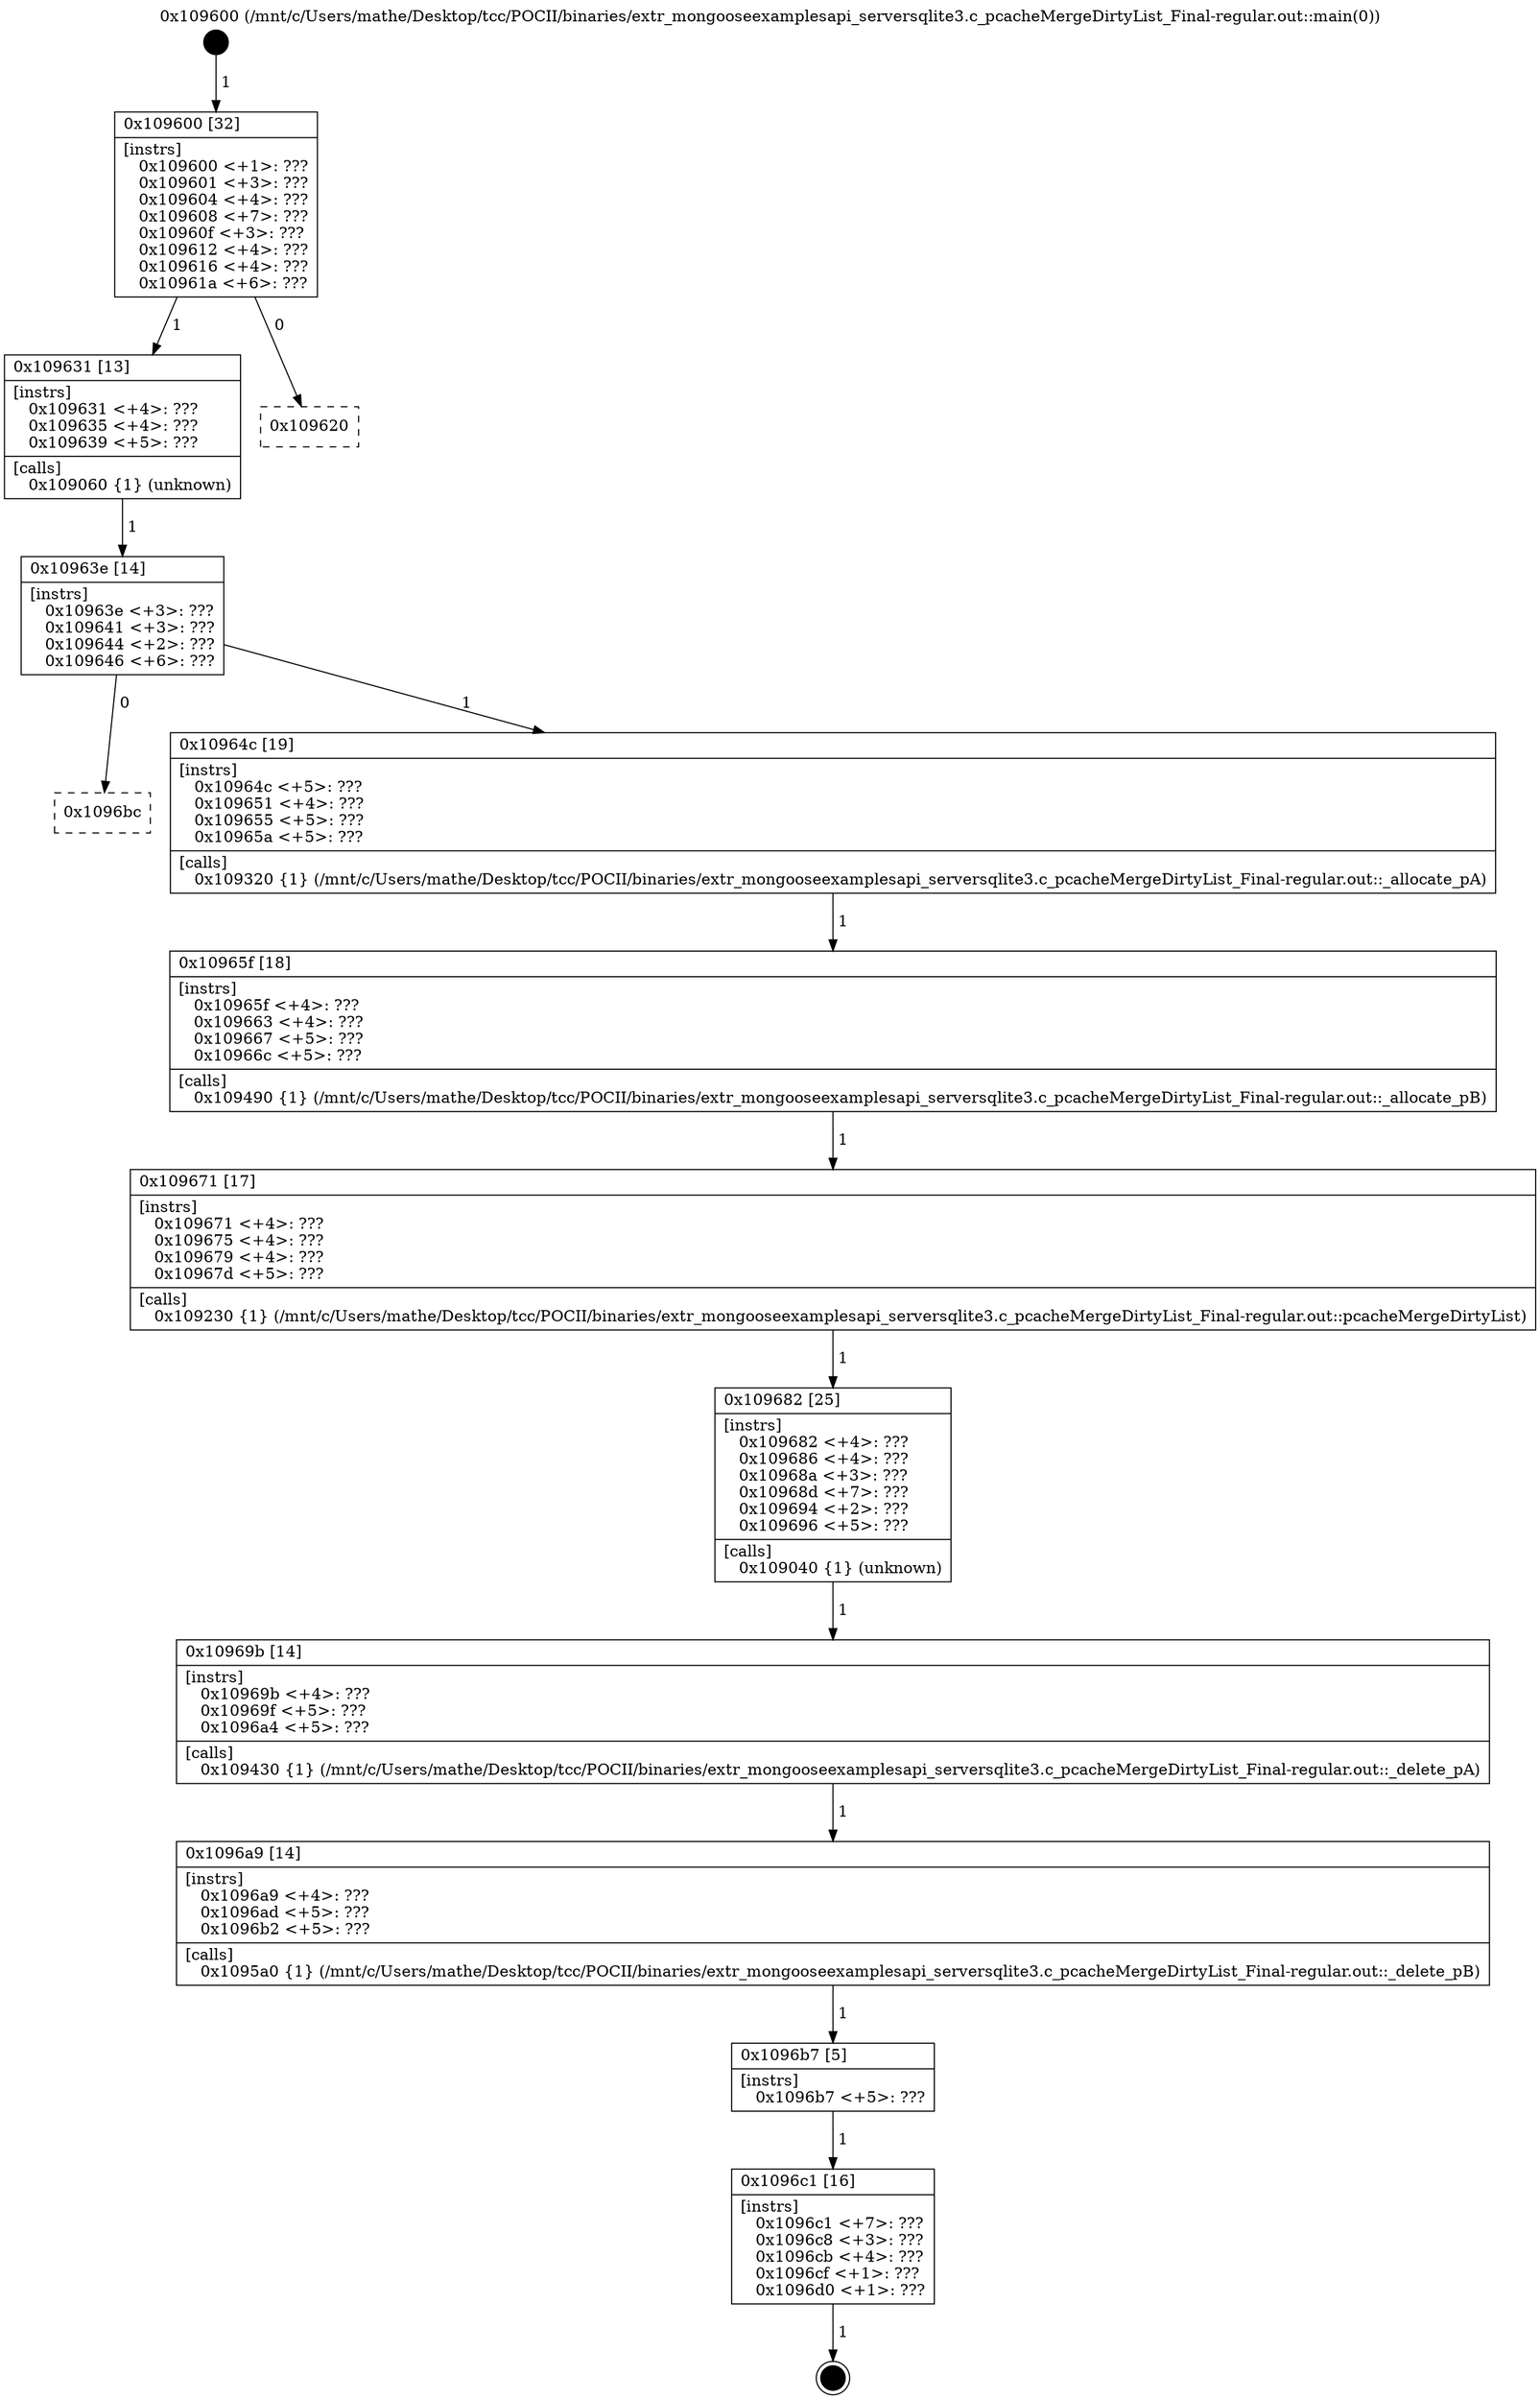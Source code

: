 digraph "0x109600" {
  label = "0x109600 (/mnt/c/Users/mathe/Desktop/tcc/POCII/binaries/extr_mongooseexamplesapi_serversqlite3.c_pcacheMergeDirtyList_Final-regular.out::main(0))"
  labelloc = "t"
  node[shape=record]

  Entry [label="",width=0.3,height=0.3,shape=circle,fillcolor=black,style=filled]
  "0x109600" [label="{
     0x109600 [32]\l
     | [instrs]\l
     &nbsp;&nbsp;0x109600 \<+1\>: ???\l
     &nbsp;&nbsp;0x109601 \<+3\>: ???\l
     &nbsp;&nbsp;0x109604 \<+4\>: ???\l
     &nbsp;&nbsp;0x109608 \<+7\>: ???\l
     &nbsp;&nbsp;0x10960f \<+3\>: ???\l
     &nbsp;&nbsp;0x109612 \<+4\>: ???\l
     &nbsp;&nbsp;0x109616 \<+4\>: ???\l
     &nbsp;&nbsp;0x10961a \<+6\>: ???\l
  }"]
  "0x109631" [label="{
     0x109631 [13]\l
     | [instrs]\l
     &nbsp;&nbsp;0x109631 \<+4\>: ???\l
     &nbsp;&nbsp;0x109635 \<+4\>: ???\l
     &nbsp;&nbsp;0x109639 \<+5\>: ???\l
     | [calls]\l
     &nbsp;&nbsp;0x109060 \{1\} (unknown)\l
  }"]
  "0x109620" [label="{
     0x109620\l
  }", style=dashed]
  "0x10963e" [label="{
     0x10963e [14]\l
     | [instrs]\l
     &nbsp;&nbsp;0x10963e \<+3\>: ???\l
     &nbsp;&nbsp;0x109641 \<+3\>: ???\l
     &nbsp;&nbsp;0x109644 \<+2\>: ???\l
     &nbsp;&nbsp;0x109646 \<+6\>: ???\l
  }"]
  "0x1096bc" [label="{
     0x1096bc\l
  }", style=dashed]
  "0x10964c" [label="{
     0x10964c [19]\l
     | [instrs]\l
     &nbsp;&nbsp;0x10964c \<+5\>: ???\l
     &nbsp;&nbsp;0x109651 \<+4\>: ???\l
     &nbsp;&nbsp;0x109655 \<+5\>: ???\l
     &nbsp;&nbsp;0x10965a \<+5\>: ???\l
     | [calls]\l
     &nbsp;&nbsp;0x109320 \{1\} (/mnt/c/Users/mathe/Desktop/tcc/POCII/binaries/extr_mongooseexamplesapi_serversqlite3.c_pcacheMergeDirtyList_Final-regular.out::_allocate_pA)\l
  }"]
  Exit [label="",width=0.3,height=0.3,shape=circle,fillcolor=black,style=filled,peripheries=2]
  "0x10965f" [label="{
     0x10965f [18]\l
     | [instrs]\l
     &nbsp;&nbsp;0x10965f \<+4\>: ???\l
     &nbsp;&nbsp;0x109663 \<+4\>: ???\l
     &nbsp;&nbsp;0x109667 \<+5\>: ???\l
     &nbsp;&nbsp;0x10966c \<+5\>: ???\l
     | [calls]\l
     &nbsp;&nbsp;0x109490 \{1\} (/mnt/c/Users/mathe/Desktop/tcc/POCII/binaries/extr_mongooseexamplesapi_serversqlite3.c_pcacheMergeDirtyList_Final-regular.out::_allocate_pB)\l
  }"]
  "0x109671" [label="{
     0x109671 [17]\l
     | [instrs]\l
     &nbsp;&nbsp;0x109671 \<+4\>: ???\l
     &nbsp;&nbsp;0x109675 \<+4\>: ???\l
     &nbsp;&nbsp;0x109679 \<+4\>: ???\l
     &nbsp;&nbsp;0x10967d \<+5\>: ???\l
     | [calls]\l
     &nbsp;&nbsp;0x109230 \{1\} (/mnt/c/Users/mathe/Desktop/tcc/POCII/binaries/extr_mongooseexamplesapi_serversqlite3.c_pcacheMergeDirtyList_Final-regular.out::pcacheMergeDirtyList)\l
  }"]
  "0x109682" [label="{
     0x109682 [25]\l
     | [instrs]\l
     &nbsp;&nbsp;0x109682 \<+4\>: ???\l
     &nbsp;&nbsp;0x109686 \<+4\>: ???\l
     &nbsp;&nbsp;0x10968a \<+3\>: ???\l
     &nbsp;&nbsp;0x10968d \<+7\>: ???\l
     &nbsp;&nbsp;0x109694 \<+2\>: ???\l
     &nbsp;&nbsp;0x109696 \<+5\>: ???\l
     | [calls]\l
     &nbsp;&nbsp;0x109040 \{1\} (unknown)\l
  }"]
  "0x10969b" [label="{
     0x10969b [14]\l
     | [instrs]\l
     &nbsp;&nbsp;0x10969b \<+4\>: ???\l
     &nbsp;&nbsp;0x10969f \<+5\>: ???\l
     &nbsp;&nbsp;0x1096a4 \<+5\>: ???\l
     | [calls]\l
     &nbsp;&nbsp;0x109430 \{1\} (/mnt/c/Users/mathe/Desktop/tcc/POCII/binaries/extr_mongooseexamplesapi_serversqlite3.c_pcacheMergeDirtyList_Final-regular.out::_delete_pA)\l
  }"]
  "0x1096a9" [label="{
     0x1096a9 [14]\l
     | [instrs]\l
     &nbsp;&nbsp;0x1096a9 \<+4\>: ???\l
     &nbsp;&nbsp;0x1096ad \<+5\>: ???\l
     &nbsp;&nbsp;0x1096b2 \<+5\>: ???\l
     | [calls]\l
     &nbsp;&nbsp;0x1095a0 \{1\} (/mnt/c/Users/mathe/Desktop/tcc/POCII/binaries/extr_mongooseexamplesapi_serversqlite3.c_pcacheMergeDirtyList_Final-regular.out::_delete_pB)\l
  }"]
  "0x1096b7" [label="{
     0x1096b7 [5]\l
     | [instrs]\l
     &nbsp;&nbsp;0x1096b7 \<+5\>: ???\l
  }"]
  "0x1096c1" [label="{
     0x1096c1 [16]\l
     | [instrs]\l
     &nbsp;&nbsp;0x1096c1 \<+7\>: ???\l
     &nbsp;&nbsp;0x1096c8 \<+3\>: ???\l
     &nbsp;&nbsp;0x1096cb \<+4\>: ???\l
     &nbsp;&nbsp;0x1096cf \<+1\>: ???\l
     &nbsp;&nbsp;0x1096d0 \<+1\>: ???\l
  }"]
  Entry -> "0x109600" [label=" 1"]
  "0x109600" -> "0x109631" [label=" 1"]
  "0x109600" -> "0x109620" [label=" 0"]
  "0x109631" -> "0x10963e" [label=" 1"]
  "0x10963e" -> "0x1096bc" [label=" 0"]
  "0x10963e" -> "0x10964c" [label=" 1"]
  "0x1096c1" -> Exit [label=" 1"]
  "0x10964c" -> "0x10965f" [label=" 1"]
  "0x10965f" -> "0x109671" [label=" 1"]
  "0x109671" -> "0x109682" [label=" 1"]
  "0x109682" -> "0x10969b" [label=" 1"]
  "0x10969b" -> "0x1096a9" [label=" 1"]
  "0x1096a9" -> "0x1096b7" [label=" 1"]
  "0x1096b7" -> "0x1096c1" [label=" 1"]
}
